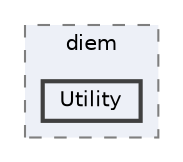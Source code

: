 digraph "addressbook/src/main/java/it/unisa/diem/Utility"
{
 // LATEX_PDF_SIZE
  bgcolor="transparent";
  edge [fontname=Helvetica,fontsize=10,labelfontname=Helvetica,labelfontsize=10];
  node [fontname=Helvetica,fontsize=10,shape=box,height=0.2,width=0.4];
  compound=true
  subgraph clusterdir_7361ec99dc5c7895ed5b827ef2bd8abb {
    graph [ bgcolor="#edf0f7", pencolor="grey50", label="diem", fontname=Helvetica,fontsize=10 style="filled,dashed", URL="dir_7361ec99dc5c7895ed5b827ef2bd8abb.html",tooltip=""]
  dir_e2297be6126abbd51970aca12a2400c9 [label="Utility", fillcolor="#edf0f7", color="grey25", style="filled,bold", URL="dir_e2297be6126abbd51970aca12a2400c9.html",tooltip=""];
  }
}
